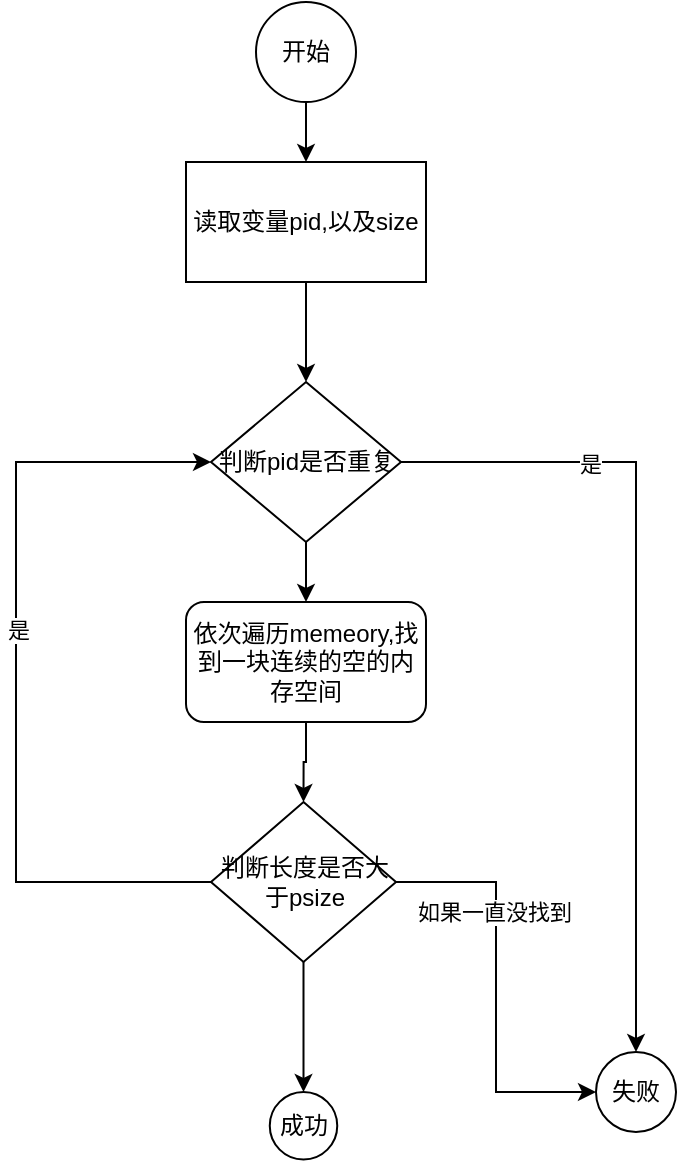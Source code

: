 <mxfile version="22.1.8" type="github">
  <diagram name="第 1 页" id="kE6YA1kqH45rm807MT5q">
    <mxGraphModel dx="1050" dy="565" grid="1" gridSize="10" guides="1" tooltips="1" connect="1" arrows="1" fold="1" page="1" pageScale="1" pageWidth="827" pageHeight="1169" math="0" shadow="0">
      <root>
        <mxCell id="0" />
        <mxCell id="1" parent="0" />
        <mxCell id="1HQhPPLRjaLAviWX8HrD-12" style="edgeStyle=orthogonalEdgeStyle;rounded=0;orthogonalLoop=1;jettySize=auto;html=1;exitX=0.5;exitY=1;exitDx=0;exitDy=0;entryX=0.5;entryY=0;entryDx=0;entryDy=0;" edge="1" parent="1" source="1HQhPPLRjaLAviWX8HrD-3" target="1HQhPPLRjaLAviWX8HrD-5">
          <mxGeometry relative="1" as="geometry" />
        </mxCell>
        <mxCell id="1HQhPPLRjaLAviWX8HrD-3" value="开始" style="ellipse;whiteSpace=wrap;html=1;aspect=fixed;" vertex="1" parent="1">
          <mxGeometry x="420" y="40" width="50" height="50" as="geometry" />
        </mxCell>
        <mxCell id="1HQhPPLRjaLAviWX8HrD-14" style="edgeStyle=orthogonalEdgeStyle;rounded=0;orthogonalLoop=1;jettySize=auto;html=1;exitX=1;exitY=0.5;exitDx=0;exitDy=0;entryX=0.5;entryY=0;entryDx=0;entryDy=0;" edge="1" parent="1" source="1HQhPPLRjaLAviWX8HrD-16" target="1HQhPPLRjaLAviWX8HrD-8">
          <mxGeometry relative="1" as="geometry">
            <mxPoint x="505" y="260" as="sourcePoint" />
          </mxGeometry>
        </mxCell>
        <mxCell id="1HQhPPLRjaLAviWX8HrD-15" value="是" style="edgeLabel;html=1;align=center;verticalAlign=middle;resizable=0;points=[];" vertex="1" connectable="0" parent="1HQhPPLRjaLAviWX8HrD-14">
          <mxGeometry x="-0.542" y="-1" relative="1" as="geometry">
            <mxPoint as="offset" />
          </mxGeometry>
        </mxCell>
        <mxCell id="1HQhPPLRjaLAviWX8HrD-13" style="edgeStyle=orthogonalEdgeStyle;rounded=0;orthogonalLoop=1;jettySize=auto;html=1;exitX=0.5;exitY=1;exitDx=0;exitDy=0;entryX=0.5;entryY=0;entryDx=0;entryDy=0;" edge="1" parent="1" source="1HQhPPLRjaLAviWX8HrD-5">
          <mxGeometry relative="1" as="geometry">
            <mxPoint x="445" y="230" as="targetPoint" />
          </mxGeometry>
        </mxCell>
        <mxCell id="1HQhPPLRjaLAviWX8HrD-5" value="读取变量pid,以及size" style="rounded=0;whiteSpace=wrap;html=1;" vertex="1" parent="1">
          <mxGeometry x="385" y="120" width="120" height="60" as="geometry" />
        </mxCell>
        <mxCell id="1HQhPPLRjaLAviWX8HrD-8" value="失败" style="ellipse;whiteSpace=wrap;html=1;aspect=fixed;" vertex="1" parent="1">
          <mxGeometry x="590" y="565" width="40" height="40" as="geometry" />
        </mxCell>
        <mxCell id="1HQhPPLRjaLAviWX8HrD-18" style="edgeStyle=orthogonalEdgeStyle;rounded=0;orthogonalLoop=1;jettySize=auto;html=1;exitX=0.5;exitY=1;exitDx=0;exitDy=0;entryX=0.5;entryY=0;entryDx=0;entryDy=0;" edge="1" parent="1" source="1HQhPPLRjaLAviWX8HrD-16" target="1HQhPPLRjaLAviWX8HrD-17">
          <mxGeometry relative="1" as="geometry" />
        </mxCell>
        <mxCell id="1HQhPPLRjaLAviWX8HrD-16" value="判断pid是否重复" style="rhombus;whiteSpace=wrap;html=1;" vertex="1" parent="1">
          <mxGeometry x="397.5" y="230" width="95" height="80" as="geometry" />
        </mxCell>
        <mxCell id="1HQhPPLRjaLAviWX8HrD-23" style="edgeStyle=orthogonalEdgeStyle;rounded=0;orthogonalLoop=1;jettySize=auto;html=1;exitX=0.5;exitY=1;exitDx=0;exitDy=0;entryX=0.5;entryY=0;entryDx=0;entryDy=0;" edge="1" parent="1" source="1HQhPPLRjaLAviWX8HrD-17" target="1HQhPPLRjaLAviWX8HrD-19">
          <mxGeometry relative="1" as="geometry" />
        </mxCell>
        <mxCell id="1HQhPPLRjaLAviWX8HrD-17" value="依次遍历memeory,找到一块连续的空的内存空间" style="rounded=1;whiteSpace=wrap;html=1;" vertex="1" parent="1">
          <mxGeometry x="385" y="340" width="120" height="60" as="geometry" />
        </mxCell>
        <mxCell id="1HQhPPLRjaLAviWX8HrD-20" style="edgeStyle=orthogonalEdgeStyle;rounded=0;orthogonalLoop=1;jettySize=auto;html=1;exitX=0;exitY=0.5;exitDx=0;exitDy=0;entryX=0;entryY=0.5;entryDx=0;entryDy=0;" edge="1" parent="1" source="1HQhPPLRjaLAviWX8HrD-19" target="1HQhPPLRjaLAviWX8HrD-16">
          <mxGeometry relative="1" as="geometry">
            <Array as="points">
              <mxPoint x="300" y="480" />
              <mxPoint x="300" y="270" />
            </Array>
          </mxGeometry>
        </mxCell>
        <mxCell id="1HQhPPLRjaLAviWX8HrD-22" value="是" style="edgeLabel;html=1;align=center;verticalAlign=middle;resizable=0;points=[];" vertex="1" connectable="0" parent="1HQhPPLRjaLAviWX8HrD-20">
          <mxGeometry x="0.104" y="-1" relative="1" as="geometry">
            <mxPoint as="offset" />
          </mxGeometry>
        </mxCell>
        <mxCell id="1HQhPPLRjaLAviWX8HrD-24" style="edgeStyle=orthogonalEdgeStyle;rounded=0;orthogonalLoop=1;jettySize=auto;html=1;exitX=0.5;exitY=1;exitDx=0;exitDy=0;" edge="1" parent="1" source="1HQhPPLRjaLAviWX8HrD-19" target="1HQhPPLRjaLAviWX8HrD-25">
          <mxGeometry relative="1" as="geometry">
            <mxPoint x="444" y="580" as="targetPoint" />
          </mxGeometry>
        </mxCell>
        <mxCell id="1HQhPPLRjaLAviWX8HrD-26" style="edgeStyle=orthogonalEdgeStyle;rounded=0;orthogonalLoop=1;jettySize=auto;html=1;exitX=1;exitY=0.5;exitDx=0;exitDy=0;entryX=0;entryY=0.5;entryDx=0;entryDy=0;" edge="1" parent="1" source="1HQhPPLRjaLAviWX8HrD-19" target="1HQhPPLRjaLAviWX8HrD-8">
          <mxGeometry relative="1" as="geometry" />
        </mxCell>
        <mxCell id="1HQhPPLRjaLAviWX8HrD-27" value="如果一直没找到" style="edgeLabel;html=1;align=center;verticalAlign=middle;resizable=0;points=[];" vertex="1" connectable="0" parent="1HQhPPLRjaLAviWX8HrD-26">
          <mxGeometry x="-0.366" y="-1" relative="1" as="geometry">
            <mxPoint as="offset" />
          </mxGeometry>
        </mxCell>
        <mxCell id="1HQhPPLRjaLAviWX8HrD-19" value="判断长度是否大于psize" style="rhombus;whiteSpace=wrap;html=1;" vertex="1" parent="1">
          <mxGeometry x="397.5" y="440" width="92.5" height="80" as="geometry" />
        </mxCell>
        <mxCell id="1HQhPPLRjaLAviWX8HrD-25" value="成功" style="ellipse;whiteSpace=wrap;html=1;aspect=fixed;" vertex="1" parent="1">
          <mxGeometry x="426.88" y="585" width="33.75" height="33.75" as="geometry" />
        </mxCell>
      </root>
    </mxGraphModel>
  </diagram>
</mxfile>
